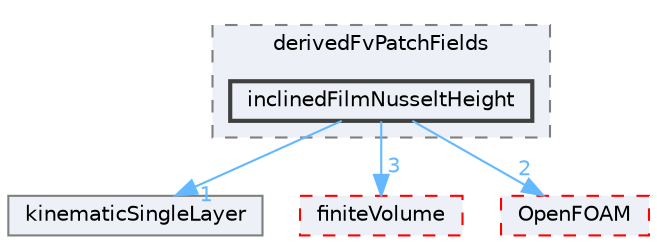 digraph "src/regionModels/surfaceFilmModels/derivedFvPatchFields/inclinedFilmNusseltHeight"
{
 // LATEX_PDF_SIZE
  bgcolor="transparent";
  edge [fontname=Helvetica,fontsize=10,labelfontname=Helvetica,labelfontsize=10];
  node [fontname=Helvetica,fontsize=10,shape=box,height=0.2,width=0.4];
  compound=true
  subgraph clusterdir_14c53c78ec2b5d882a56315f8bf4c443 {
    graph [ bgcolor="#edf0f7", pencolor="grey50", label="derivedFvPatchFields", fontname=Helvetica,fontsize=10 style="filled,dashed", URL="dir_14c53c78ec2b5d882a56315f8bf4c443.html",tooltip=""]
  dir_c65bec663f333d4897ad10efd9f96485 [label="inclinedFilmNusseltHeight", fillcolor="#edf0f7", color="grey25", style="filled,bold", URL="dir_c65bec663f333d4897ad10efd9f96485.html",tooltip=""];
  }
  dir_1c60e658c3548753b29433c6c9718fd3 [label="kinematicSingleLayer", fillcolor="#edf0f7", color="grey50", style="filled", URL="dir_1c60e658c3548753b29433c6c9718fd3.html",tooltip=""];
  dir_9bd15774b555cf7259a6fa18f99fe99b [label="finiteVolume", fillcolor="#edf0f7", color="red", style="filled,dashed", URL="dir_9bd15774b555cf7259a6fa18f99fe99b.html",tooltip=""];
  dir_c5473ff19b20e6ec4dfe5c310b3778a8 [label="OpenFOAM", fillcolor="#edf0f7", color="red", style="filled,dashed", URL="dir_c5473ff19b20e6ec4dfe5c310b3778a8.html",tooltip=""];
  dir_c65bec663f333d4897ad10efd9f96485->dir_1c60e658c3548753b29433c6c9718fd3 [headlabel="1", labeldistance=1.5 headhref="dir_001792_002026.html" href="dir_001792_002026.html" color="steelblue1" fontcolor="steelblue1"];
  dir_c65bec663f333d4897ad10efd9f96485->dir_9bd15774b555cf7259a6fa18f99fe99b [headlabel="3", labeldistance=1.5 headhref="dir_001792_001387.html" href="dir_001792_001387.html" color="steelblue1" fontcolor="steelblue1"];
  dir_c65bec663f333d4897ad10efd9f96485->dir_c5473ff19b20e6ec4dfe5c310b3778a8 [headlabel="2", labeldistance=1.5 headhref="dir_001792_002695.html" href="dir_001792_002695.html" color="steelblue1" fontcolor="steelblue1"];
}
